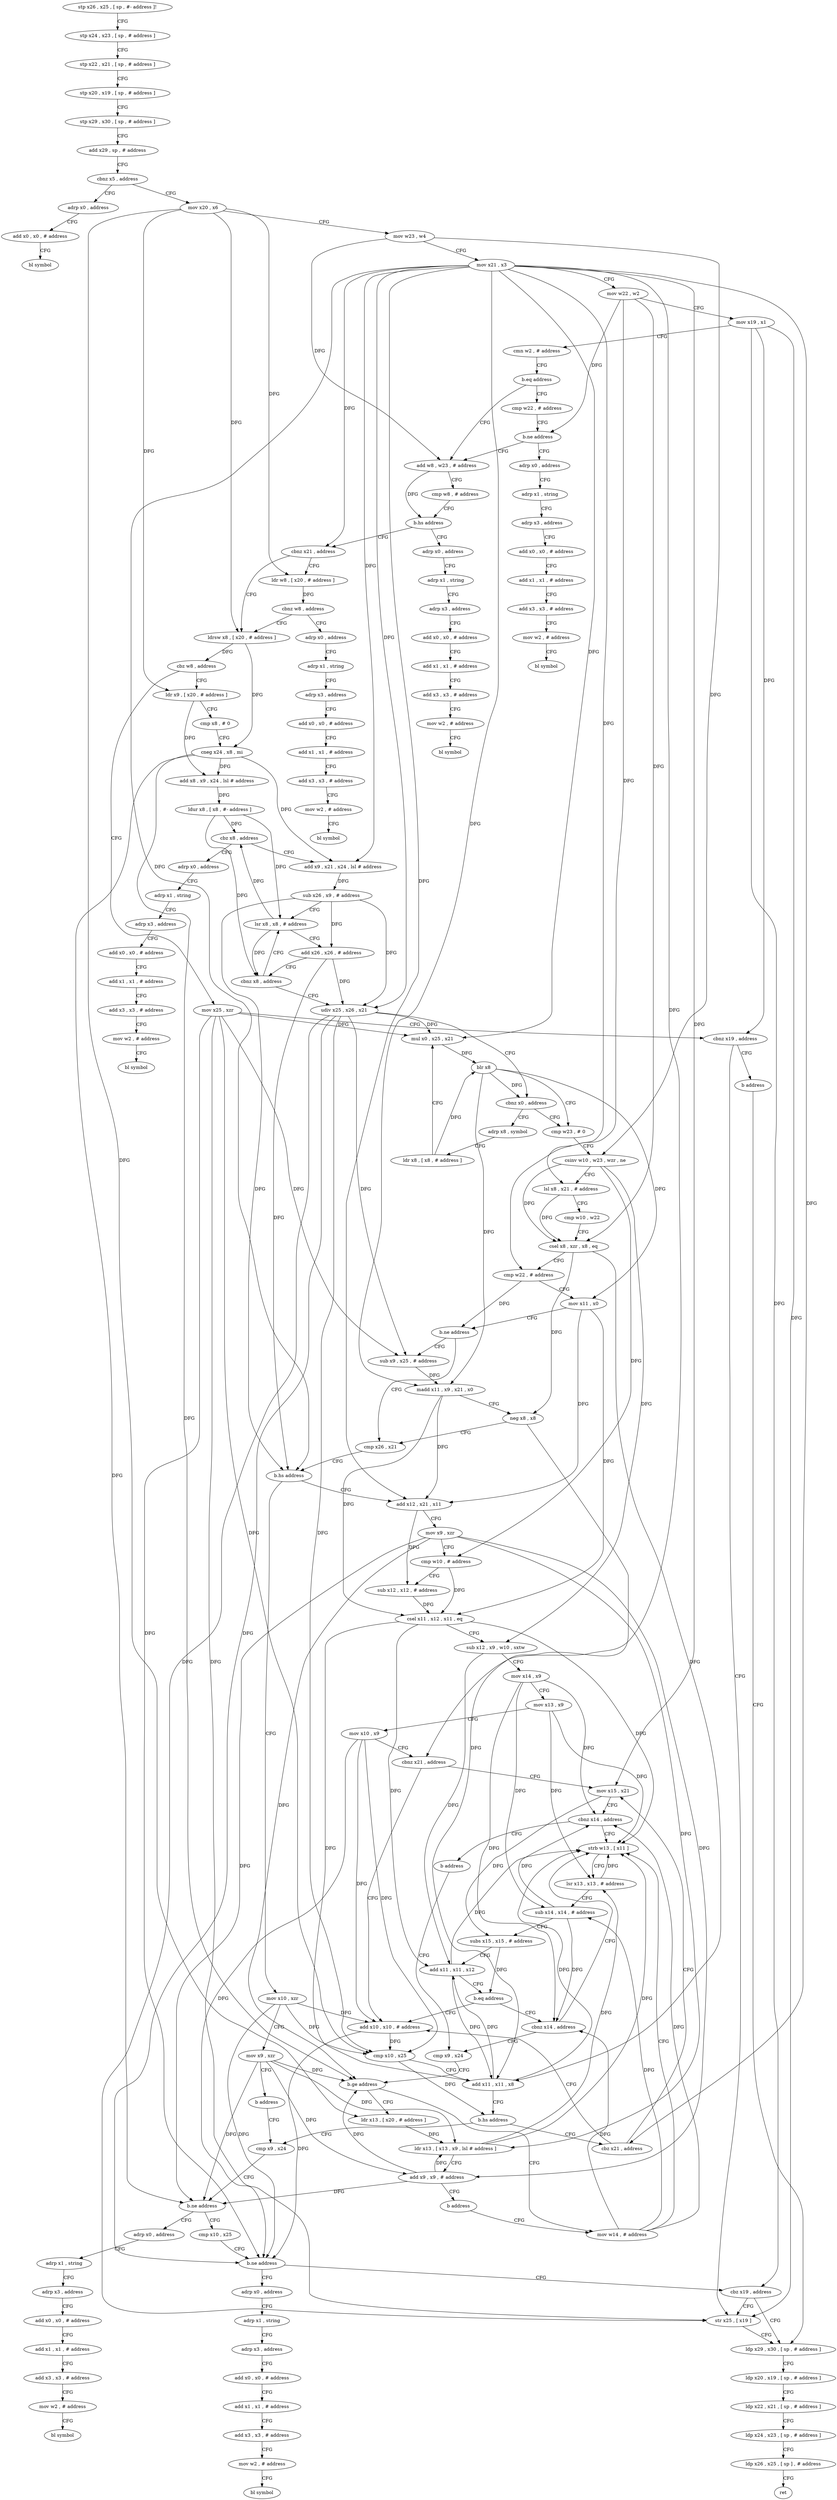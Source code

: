 digraph "func" {
"4241712" [label = "stp x26 , x25 , [ sp , #- address ]!" ]
"4241716" [label = "stp x24 , x23 , [ sp , # address ]" ]
"4241720" [label = "stp x22 , x21 , [ sp , # address ]" ]
"4241724" [label = "stp x20 , x19 , [ sp , # address ]" ]
"4241728" [label = "stp x29 , x30 , [ sp , # address ]" ]
"4241732" [label = "add x29 , sp , # address" ]
"4241736" [label = "cbnz x5 , address" ]
"4242128" [label = "adrp x0 , address" ]
"4241740" [label = "mov x20 , x6" ]
"4242132" [label = "add x0 , x0 , # address" ]
"4242136" [label = "bl symbol" ]
"4241744" [label = "mov w23 , w4" ]
"4241748" [label = "mov x21 , x3" ]
"4241752" [label = "mov w22 , w2" ]
"4241756" [label = "mov x19 , x1" ]
"4241760" [label = "cmn w2 , # address" ]
"4241764" [label = "b.eq address" ]
"4241776" [label = "add w8 , w23 , # address" ]
"4241768" [label = "cmp w22 , # address" ]
"4241780" [label = "cmp w8 , # address" ]
"4241784" [label = "b.hs address" ]
"4242172" [label = "adrp x0 , address" ]
"4241788" [label = "cbnz x21 , address" ]
"4241772" [label = "b.ne address" ]
"4242140" [label = "adrp x0 , address" ]
"4242176" [label = "adrp x1 , string" ]
"4242180" [label = "adrp x3 , address" ]
"4242184" [label = "add x0 , x0 , # address" ]
"4242188" [label = "add x1 , x1 , # address" ]
"4242192" [label = "add x3 , x3 , # address" ]
"4242196" [label = "mov w2 , # address" ]
"4242200" [label = "bl symbol" ]
"4241800" [label = "ldrsw x8 , [ x20 , # address ]" ]
"4241792" [label = "ldr w8 , [ x20 , # address ]" ]
"4242144" [label = "adrp x1 , string" ]
"4242148" [label = "adrp x3 , address" ]
"4242152" [label = "add x0 , x0 , # address" ]
"4242156" [label = "add x1 , x1 , # address" ]
"4242160" [label = "add x3 , x3 , # address" ]
"4242164" [label = "mov w2 , # address" ]
"4242168" [label = "bl symbol" ]
"4241804" [label = "cbz w8 , address" ]
"4241940" [label = "mov x25 , xzr" ]
"4241808" [label = "ldr x9 , [ x20 , # address ]" ]
"4241796" [label = "cbnz w8 , address" ]
"4242300" [label = "adrp x0 , address" ]
"4241944" [label = "cbnz x19 , address" ]
"4242100" [label = "str x25 , [ x19 ]" ]
"4241948" [label = "b address" ]
"4241812" [label = "cmp x8 , # 0" ]
"4241816" [label = "cneg x24 , x8 , mi" ]
"4241820" [label = "add x8 , x9 , x24 , lsl # address" ]
"4241824" [label = "ldur x8 , [ x8 , #- address ]" ]
"4241828" [label = "cbz x8 , address" ]
"4242204" [label = "adrp x0 , address" ]
"4241832" [label = "add x9 , x21 , x24 , lsl # address" ]
"4242304" [label = "adrp x1 , string" ]
"4242308" [label = "adrp x3 , address" ]
"4242312" [label = "add x0 , x0 , # address" ]
"4242316" [label = "add x1 , x1 , # address" ]
"4242320" [label = "add x3 , x3 , # address" ]
"4242324" [label = "mov w2 , # address" ]
"4242328" [label = "bl symbol" ]
"4242104" [label = "ldp x29 , x30 , [ sp , # address ]" ]
"4242208" [label = "adrp x1 , string" ]
"4242212" [label = "adrp x3 , address" ]
"4242216" [label = "add x0 , x0 , # address" ]
"4242220" [label = "add x1 , x1 , # address" ]
"4242224" [label = "add x3 , x3 , # address" ]
"4242228" [label = "mov w2 , # address" ]
"4242232" [label = "bl symbol" ]
"4241836" [label = "sub x26 , x9 , # address" ]
"4241840" [label = "lsr x8 , x8 , # address" ]
"4242108" [label = "ldp x20 , x19 , [ sp , # address ]" ]
"4242112" [label = "ldp x22 , x21 , [ sp , # address ]" ]
"4242116" [label = "ldp x24 , x23 , [ sp , # address ]" ]
"4242120" [label = "ldp x26 , x25 , [ sp ] , # address" ]
"4242124" [label = "ret" ]
"4241844" [label = "add x26 , x26 , # address" ]
"4241848" [label = "cbnz x8 , address" ]
"4241852" [label = "udiv x25 , x26 , x21" ]
"4241856" [label = "cbnz x0 , address" ]
"4241876" [label = "cmp w23 , # 0" ]
"4241860" [label = "adrp x8 , symbol" ]
"4241880" [label = "csinv w10 , w23 , wzr , ne" ]
"4241884" [label = "lsl x8 , x21 , # address" ]
"4241888" [label = "cmp w10 , w22" ]
"4241892" [label = "csel x8 , xzr , x8 , eq" ]
"4241896" [label = "cmp w22 , # address" ]
"4241900" [label = "mov x11 , x0" ]
"4241904" [label = "b.ne address" ]
"4241920" [label = "cmp x26 , x21" ]
"4241908" [label = "sub x9 , x25 , # address" ]
"4241864" [label = "ldr x8 , [ x8 , # address ]" ]
"4241868" [label = "mul x0 , x25 , x21" ]
"4241872" [label = "blr x8" ]
"4241924" [label = "b.hs address" ]
"4241952" [label = "add x12 , x21 , x11" ]
"4241928" [label = "mov x10 , xzr" ]
"4241912" [label = "madd x11 , x9 , x21 , x0" ]
"4241916" [label = "neg x8 , x8" ]
"4241956" [label = "mov x9 , xzr" ]
"4241960" [label = "cmp w10 , # address" ]
"4241964" [label = "sub x12 , x12 , # address" ]
"4241968" [label = "csel x11 , x12 , x11 , eq" ]
"4241972" [label = "sub x12 , x9 , w10 , sxtw" ]
"4241976" [label = "mov x14 , x9" ]
"4241980" [label = "mov x13 , x9" ]
"4241984" [label = "mov x10 , x9" ]
"4241988" [label = "cbnz x21 , address" ]
"4242012" [label = "mov x15 , x21" ]
"4241992" [label = "add x10 , x10 , # address" ]
"4241932" [label = "mov x9 , xzr" ]
"4241936" [label = "b address" ]
"4242080" [label = "cmp x9 , x24" ]
"4242016" [label = "cbnz x14 , address" ]
"4242028" [label = "strb w13 , [ x11 ]" ]
"4242020" [label = "b address" ]
"4241996" [label = "cmp x10 , x25" ]
"4242000" [label = "add x11 , x11 , x8" ]
"4242004" [label = "b.hs address" ]
"4242008" [label = "cbz x21 , address" ]
"4242084" [label = "b.ne address" ]
"4242236" [label = "adrp x0 , address" ]
"4242088" [label = "cmp x10 , x25" ]
"4242032" [label = "lsr x13 , x13 , # address" ]
"4242036" [label = "sub x14 , x14 , # address" ]
"4242040" [label = "subs x15 , x15 , # address" ]
"4242044" [label = "add x11 , x11 , x12" ]
"4242048" [label = "b.eq address" ]
"4242052" [label = "cbnz x14 , address" ]
"4242056" [label = "cmp x9 , x24" ]
"4242240" [label = "adrp x1 , string" ]
"4242244" [label = "adrp x3 , address" ]
"4242248" [label = "add x0 , x0 , # address" ]
"4242252" [label = "add x1 , x1 , # address" ]
"4242256" [label = "add x3 , x3 , # address" ]
"4242260" [label = "mov w2 , # address" ]
"4242264" [label = "bl symbol" ]
"4242092" [label = "b.ne address" ]
"4242268" [label = "adrp x0 , address" ]
"4242096" [label = "cbz x19 , address" ]
"4242060" [label = "b.ge address" ]
"4242024" [label = "mov w14 , # address" ]
"4242064" [label = "ldr x13 , [ x20 , # address ]" ]
"4242272" [label = "adrp x1 , string" ]
"4242276" [label = "adrp x3 , address" ]
"4242280" [label = "add x0 , x0 , # address" ]
"4242284" [label = "add x1 , x1 , # address" ]
"4242288" [label = "add x3 , x3 , # address" ]
"4242292" [label = "mov w2 , # address" ]
"4242296" [label = "bl symbol" ]
"4242068" [label = "ldr x13 , [ x13 , x9 , lsl # address ]" ]
"4242072" [label = "add x9 , x9 , # address" ]
"4242076" [label = "b address" ]
"4241712" -> "4241716" [ label = "CFG" ]
"4241716" -> "4241720" [ label = "CFG" ]
"4241720" -> "4241724" [ label = "CFG" ]
"4241724" -> "4241728" [ label = "CFG" ]
"4241728" -> "4241732" [ label = "CFG" ]
"4241732" -> "4241736" [ label = "CFG" ]
"4241736" -> "4242128" [ label = "CFG" ]
"4241736" -> "4241740" [ label = "CFG" ]
"4242128" -> "4242132" [ label = "CFG" ]
"4241740" -> "4241744" [ label = "CFG" ]
"4241740" -> "4241800" [ label = "DFG" ]
"4241740" -> "4241792" [ label = "DFG" ]
"4241740" -> "4241808" [ label = "DFG" ]
"4241740" -> "4242064" [ label = "DFG" ]
"4242132" -> "4242136" [ label = "CFG" ]
"4241744" -> "4241748" [ label = "CFG" ]
"4241744" -> "4241776" [ label = "DFG" ]
"4241744" -> "4241880" [ label = "DFG" ]
"4241748" -> "4241752" [ label = "CFG" ]
"4241748" -> "4241788" [ label = "DFG" ]
"4241748" -> "4241832" [ label = "DFG" ]
"4241748" -> "4241852" [ label = "DFG" ]
"4241748" -> "4241868" [ label = "DFG" ]
"4241748" -> "4241884" [ label = "DFG" ]
"4241748" -> "4241924" [ label = "DFG" ]
"4241748" -> "4241912" [ label = "DFG" ]
"4241748" -> "4241952" [ label = "DFG" ]
"4241748" -> "4241988" [ label = "DFG" ]
"4241748" -> "4242012" [ label = "DFG" ]
"4241748" -> "4242008" [ label = "DFG" ]
"4241752" -> "4241756" [ label = "CFG" ]
"4241752" -> "4241772" [ label = "DFG" ]
"4241752" -> "4241892" [ label = "DFG" ]
"4241752" -> "4241896" [ label = "DFG" ]
"4241756" -> "4241760" [ label = "CFG" ]
"4241756" -> "4241944" [ label = "DFG" ]
"4241756" -> "4242100" [ label = "DFG" ]
"4241756" -> "4242096" [ label = "DFG" ]
"4241760" -> "4241764" [ label = "CFG" ]
"4241764" -> "4241776" [ label = "CFG" ]
"4241764" -> "4241768" [ label = "CFG" ]
"4241776" -> "4241780" [ label = "CFG" ]
"4241776" -> "4241784" [ label = "DFG" ]
"4241768" -> "4241772" [ label = "CFG" ]
"4241780" -> "4241784" [ label = "CFG" ]
"4241784" -> "4242172" [ label = "CFG" ]
"4241784" -> "4241788" [ label = "CFG" ]
"4242172" -> "4242176" [ label = "CFG" ]
"4241788" -> "4241800" [ label = "CFG" ]
"4241788" -> "4241792" [ label = "CFG" ]
"4241772" -> "4242140" [ label = "CFG" ]
"4241772" -> "4241776" [ label = "CFG" ]
"4242140" -> "4242144" [ label = "CFG" ]
"4242176" -> "4242180" [ label = "CFG" ]
"4242180" -> "4242184" [ label = "CFG" ]
"4242184" -> "4242188" [ label = "CFG" ]
"4242188" -> "4242192" [ label = "CFG" ]
"4242192" -> "4242196" [ label = "CFG" ]
"4242196" -> "4242200" [ label = "CFG" ]
"4241800" -> "4241804" [ label = "DFG" ]
"4241800" -> "4241816" [ label = "DFG" ]
"4241792" -> "4241796" [ label = "DFG" ]
"4242144" -> "4242148" [ label = "CFG" ]
"4242148" -> "4242152" [ label = "CFG" ]
"4242152" -> "4242156" [ label = "CFG" ]
"4242156" -> "4242160" [ label = "CFG" ]
"4242160" -> "4242164" [ label = "CFG" ]
"4242164" -> "4242168" [ label = "CFG" ]
"4241804" -> "4241940" [ label = "CFG" ]
"4241804" -> "4241808" [ label = "CFG" ]
"4241940" -> "4241944" [ label = "CFG" ]
"4241940" -> "4242100" [ label = "DFG" ]
"4241940" -> "4241868" [ label = "DFG" ]
"4241940" -> "4241908" [ label = "DFG" ]
"4241940" -> "4242092" [ label = "DFG" ]
"4241940" -> "4241996" [ label = "DFG" ]
"4241808" -> "4241812" [ label = "CFG" ]
"4241808" -> "4241820" [ label = "DFG" ]
"4241796" -> "4242300" [ label = "CFG" ]
"4241796" -> "4241800" [ label = "CFG" ]
"4242300" -> "4242304" [ label = "CFG" ]
"4241944" -> "4242100" [ label = "CFG" ]
"4241944" -> "4241948" [ label = "CFG" ]
"4242100" -> "4242104" [ label = "CFG" ]
"4241948" -> "4242104" [ label = "CFG" ]
"4241812" -> "4241816" [ label = "CFG" ]
"4241816" -> "4241820" [ label = "DFG" ]
"4241816" -> "4241832" [ label = "DFG" ]
"4241816" -> "4242084" [ label = "DFG" ]
"4241816" -> "4242060" [ label = "DFG" ]
"4241820" -> "4241824" [ label = "DFG" ]
"4241824" -> "4241828" [ label = "DFG" ]
"4241824" -> "4241840" [ label = "DFG" ]
"4241824" -> "4241848" [ label = "DFG" ]
"4241828" -> "4242204" [ label = "CFG" ]
"4241828" -> "4241832" [ label = "CFG" ]
"4242204" -> "4242208" [ label = "CFG" ]
"4241832" -> "4241836" [ label = "DFG" ]
"4242304" -> "4242308" [ label = "CFG" ]
"4242308" -> "4242312" [ label = "CFG" ]
"4242312" -> "4242316" [ label = "CFG" ]
"4242316" -> "4242320" [ label = "CFG" ]
"4242320" -> "4242324" [ label = "CFG" ]
"4242324" -> "4242328" [ label = "CFG" ]
"4242104" -> "4242108" [ label = "CFG" ]
"4242208" -> "4242212" [ label = "CFG" ]
"4242212" -> "4242216" [ label = "CFG" ]
"4242216" -> "4242220" [ label = "CFG" ]
"4242220" -> "4242224" [ label = "CFG" ]
"4242224" -> "4242228" [ label = "CFG" ]
"4242228" -> "4242232" [ label = "CFG" ]
"4241836" -> "4241840" [ label = "CFG" ]
"4241836" -> "4241844" [ label = "DFG" ]
"4241836" -> "4241852" [ label = "DFG" ]
"4241836" -> "4241924" [ label = "DFG" ]
"4241840" -> "4241844" [ label = "CFG" ]
"4241840" -> "4241828" [ label = "DFG" ]
"4241840" -> "4241848" [ label = "DFG" ]
"4242108" -> "4242112" [ label = "CFG" ]
"4242112" -> "4242116" [ label = "CFG" ]
"4242116" -> "4242120" [ label = "CFG" ]
"4242120" -> "4242124" [ label = "CFG" ]
"4241844" -> "4241848" [ label = "CFG" ]
"4241844" -> "4241852" [ label = "DFG" ]
"4241844" -> "4241924" [ label = "DFG" ]
"4241848" -> "4241840" [ label = "CFG" ]
"4241848" -> "4241852" [ label = "CFG" ]
"4241852" -> "4241856" [ label = "CFG" ]
"4241852" -> "4242100" [ label = "DFG" ]
"4241852" -> "4241868" [ label = "DFG" ]
"4241852" -> "4241908" [ label = "DFG" ]
"4241852" -> "4242092" [ label = "DFG" ]
"4241852" -> "4241996" [ label = "DFG" ]
"4241856" -> "4241876" [ label = "CFG" ]
"4241856" -> "4241860" [ label = "CFG" ]
"4241876" -> "4241880" [ label = "CFG" ]
"4241860" -> "4241864" [ label = "CFG" ]
"4241880" -> "4241884" [ label = "CFG" ]
"4241880" -> "4241892" [ label = "DFG" ]
"4241880" -> "4241960" [ label = "DFG" ]
"4241880" -> "4241972" [ label = "DFG" ]
"4241884" -> "4241888" [ label = "CFG" ]
"4241884" -> "4241892" [ label = "DFG" ]
"4241888" -> "4241892" [ label = "CFG" ]
"4241892" -> "4241896" [ label = "CFG" ]
"4241892" -> "4241916" [ label = "DFG" ]
"4241892" -> "4242000" [ label = "DFG" ]
"4241896" -> "4241900" [ label = "CFG" ]
"4241896" -> "4241904" [ label = "DFG" ]
"4241900" -> "4241904" [ label = "CFG" ]
"4241900" -> "4241952" [ label = "DFG" ]
"4241900" -> "4241968" [ label = "DFG" ]
"4241904" -> "4241920" [ label = "CFG" ]
"4241904" -> "4241908" [ label = "CFG" ]
"4241920" -> "4241924" [ label = "CFG" ]
"4241908" -> "4241912" [ label = "DFG" ]
"4241864" -> "4241868" [ label = "CFG" ]
"4241864" -> "4241872" [ label = "DFG" ]
"4241868" -> "4241872" [ label = "DFG" ]
"4241872" -> "4241876" [ label = "CFG" ]
"4241872" -> "4241856" [ label = "DFG" ]
"4241872" -> "4241900" [ label = "DFG" ]
"4241872" -> "4241912" [ label = "DFG" ]
"4241924" -> "4241952" [ label = "CFG" ]
"4241924" -> "4241928" [ label = "CFG" ]
"4241952" -> "4241956" [ label = "CFG" ]
"4241952" -> "4241964" [ label = "DFG" ]
"4241928" -> "4241932" [ label = "CFG" ]
"4241928" -> "4242092" [ label = "DFG" ]
"4241928" -> "4241992" [ label = "DFG" ]
"4241928" -> "4241996" [ label = "DFG" ]
"4241912" -> "4241916" [ label = "CFG" ]
"4241912" -> "4241952" [ label = "DFG" ]
"4241912" -> "4241968" [ label = "DFG" ]
"4241916" -> "4241920" [ label = "CFG" ]
"4241916" -> "4242000" [ label = "DFG" ]
"4241956" -> "4241960" [ label = "CFG" ]
"4241956" -> "4242084" [ label = "DFG" ]
"4241956" -> "4242060" [ label = "DFG" ]
"4241956" -> "4242068" [ label = "DFG" ]
"4241956" -> "4242072" [ label = "DFG" ]
"4241960" -> "4241964" [ label = "CFG" ]
"4241960" -> "4241968" [ label = "DFG" ]
"4241964" -> "4241968" [ label = "DFG" ]
"4241968" -> "4241972" [ label = "CFG" ]
"4241968" -> "4242000" [ label = "DFG" ]
"4241968" -> "4242028" [ label = "DFG" ]
"4241968" -> "4242044" [ label = "DFG" ]
"4241972" -> "4241976" [ label = "CFG" ]
"4241972" -> "4242044" [ label = "DFG" ]
"4241976" -> "4241980" [ label = "CFG" ]
"4241976" -> "4242016" [ label = "DFG" ]
"4241976" -> "4242036" [ label = "DFG" ]
"4241976" -> "4242052" [ label = "DFG" ]
"4241980" -> "4241984" [ label = "CFG" ]
"4241980" -> "4242028" [ label = "DFG" ]
"4241980" -> "4242032" [ label = "DFG" ]
"4241984" -> "4241988" [ label = "CFG" ]
"4241984" -> "4242092" [ label = "DFG" ]
"4241984" -> "4241992" [ label = "DFG" ]
"4241984" -> "4241996" [ label = "DFG" ]
"4241988" -> "4242012" [ label = "CFG" ]
"4241988" -> "4241992" [ label = "CFG" ]
"4242012" -> "4242016" [ label = "CFG" ]
"4242012" -> "4242040" [ label = "DFG" ]
"4241992" -> "4241996" [ label = "DFG" ]
"4241992" -> "4242092" [ label = "DFG" ]
"4241932" -> "4241936" [ label = "CFG" ]
"4241932" -> "4242084" [ label = "DFG" ]
"4241932" -> "4242060" [ label = "DFG" ]
"4241932" -> "4242068" [ label = "DFG" ]
"4241932" -> "4242072" [ label = "DFG" ]
"4241936" -> "4242080" [ label = "CFG" ]
"4242080" -> "4242084" [ label = "CFG" ]
"4242016" -> "4242028" [ label = "CFG" ]
"4242016" -> "4242020" [ label = "CFG" ]
"4242028" -> "4242032" [ label = "CFG" ]
"4242020" -> "4242056" [ label = "CFG" ]
"4241996" -> "4242000" [ label = "CFG" ]
"4241996" -> "4242004" [ label = "DFG" ]
"4242000" -> "4242004" [ label = "CFG" ]
"4242000" -> "4242028" [ label = "DFG" ]
"4242000" -> "4242044" [ label = "DFG" ]
"4242004" -> "4242080" [ label = "CFG" ]
"4242004" -> "4242008" [ label = "CFG" ]
"4242008" -> "4241992" [ label = "CFG" ]
"4242008" -> "4242012" [ label = "CFG" ]
"4242084" -> "4242236" [ label = "CFG" ]
"4242084" -> "4242088" [ label = "CFG" ]
"4242236" -> "4242240" [ label = "CFG" ]
"4242088" -> "4242092" [ label = "CFG" ]
"4242032" -> "4242036" [ label = "CFG" ]
"4242032" -> "4242028" [ label = "DFG" ]
"4242036" -> "4242040" [ label = "CFG" ]
"4242036" -> "4242016" [ label = "DFG" ]
"4242036" -> "4242052" [ label = "DFG" ]
"4242040" -> "4242044" [ label = "CFG" ]
"4242040" -> "4242048" [ label = "DFG" ]
"4242044" -> "4242048" [ label = "CFG" ]
"4242044" -> "4242000" [ label = "DFG" ]
"4242044" -> "4242028" [ label = "DFG" ]
"4242048" -> "4241992" [ label = "CFG" ]
"4242048" -> "4242052" [ label = "CFG" ]
"4242052" -> "4242028" [ label = "CFG" ]
"4242052" -> "4242056" [ label = "CFG" ]
"4242056" -> "4242060" [ label = "CFG" ]
"4242240" -> "4242244" [ label = "CFG" ]
"4242244" -> "4242248" [ label = "CFG" ]
"4242248" -> "4242252" [ label = "CFG" ]
"4242252" -> "4242256" [ label = "CFG" ]
"4242256" -> "4242260" [ label = "CFG" ]
"4242260" -> "4242264" [ label = "CFG" ]
"4242092" -> "4242268" [ label = "CFG" ]
"4242092" -> "4242096" [ label = "CFG" ]
"4242268" -> "4242272" [ label = "CFG" ]
"4242096" -> "4242104" [ label = "CFG" ]
"4242096" -> "4242100" [ label = "CFG" ]
"4242060" -> "4242024" [ label = "CFG" ]
"4242060" -> "4242064" [ label = "CFG" ]
"4242024" -> "4242028" [ label = "CFG" ]
"4242024" -> "4242016" [ label = "DFG" ]
"4242024" -> "4242036" [ label = "DFG" ]
"4242024" -> "4242052" [ label = "DFG" ]
"4242064" -> "4242068" [ label = "DFG" ]
"4242272" -> "4242276" [ label = "CFG" ]
"4242276" -> "4242280" [ label = "CFG" ]
"4242280" -> "4242284" [ label = "CFG" ]
"4242284" -> "4242288" [ label = "CFG" ]
"4242288" -> "4242292" [ label = "CFG" ]
"4242292" -> "4242296" [ label = "CFG" ]
"4242068" -> "4242072" [ label = "CFG" ]
"4242068" -> "4242028" [ label = "DFG" ]
"4242068" -> "4242032" [ label = "DFG" ]
"4242072" -> "4242076" [ label = "CFG" ]
"4242072" -> "4242068" [ label = "DFG" ]
"4242072" -> "4242084" [ label = "DFG" ]
"4242072" -> "4242060" [ label = "DFG" ]
"4242076" -> "4242024" [ label = "CFG" ]
}
